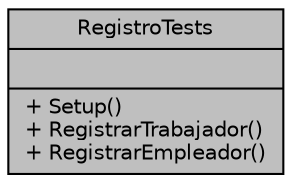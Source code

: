 digraph "RegistroTests"
{
 // INTERACTIVE_SVG=YES
 // LATEX_PDF_SIZE
  edge [fontname="Helvetica",fontsize="10",labelfontname="Helvetica",labelfontsize="10"];
  node [fontname="Helvetica",fontsize="10",shape=record];
  Node1 [label="{RegistroTests\n||+ Setup()\l+ RegistrarTrabajador()\l+ RegistrarEmpleador()\l}",height=0.2,width=0.4,color="black", fillcolor="grey75", style="filled", fontcolor="black",tooltip=" "];
}
